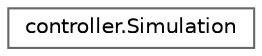 digraph "Graphical Class Hierarchy"
{
 // LATEX_PDF_SIZE
  bgcolor="transparent";
  edge [fontname=Helvetica,fontsize=10,labelfontname=Helvetica,labelfontsize=10];
  node [fontname=Helvetica,fontsize=10,shape=box,height=0.2,width=0.4];
  rankdir="LR";
  Node0 [id="Node000000",label="controller.Simulation",height=0.2,width=0.4,color="grey40", fillcolor="white", style="filled",URL="$classcontroller_1_1Simulation.html",tooltip="Simulation is the main controller class for the Javamon simulation."];
}
